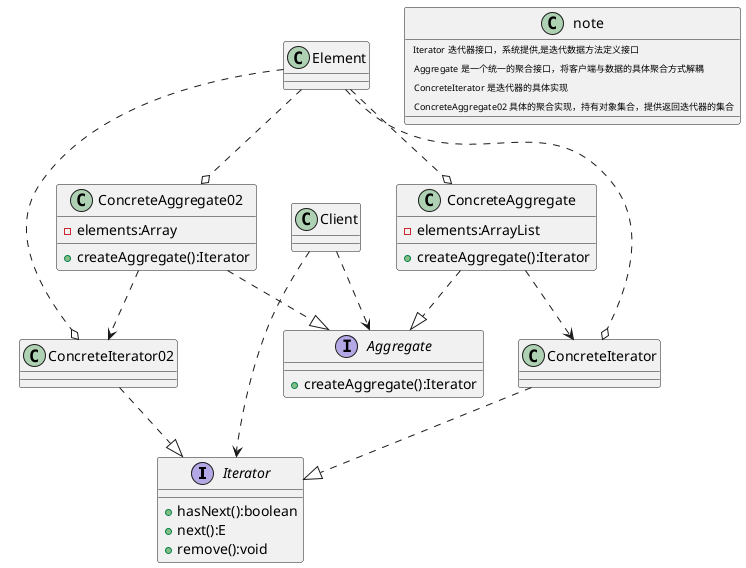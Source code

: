 @startuml

interface Iterator
interface Aggregate

ConcreteIterator ..|> Iterator
ConcreteIterator02 ..|> Iterator
ConcreteAggregate ..|> Aggregate
ConcreteAggregate02 ..|> Aggregate

ConcreteAggregate ..> ConcreteIterator
ConcreteAggregate02 ..> ConcreteIterator02

Client ..> Iterator
Client ..> Aggregate

Element ..o ConcreteIterator
Element ..o ConcreteIterator02
Element ..o ConcreteAggregate
Element ..o ConcreteAggregate02

interface Iterator {
    +hasNext():boolean
    +next():E
    +remove():void
}

interface Aggregate {
    +createAggregate():Iterator
}

class ConcreteAggregate {
    -elements:ArrayList
    +createAggregate():Iterator
}

class ConcreteAggregate02 {
    -elements:Array
    +createAggregate():Iterator
}

note : <size:9> Iterator 迭代器接口，系统提供,是迭代数据方法定义接口\n <size:9>Aggregate 是一个统一的聚合接口，将客户端与数据的具体聚合方式解耦\n <size:9>ConcreteIterator 是迭代器的具体实现\n <size:9>ConcreteAggregate02 具体的聚合实现，持有对象集合，提供返回迭代器的集合

@enduml